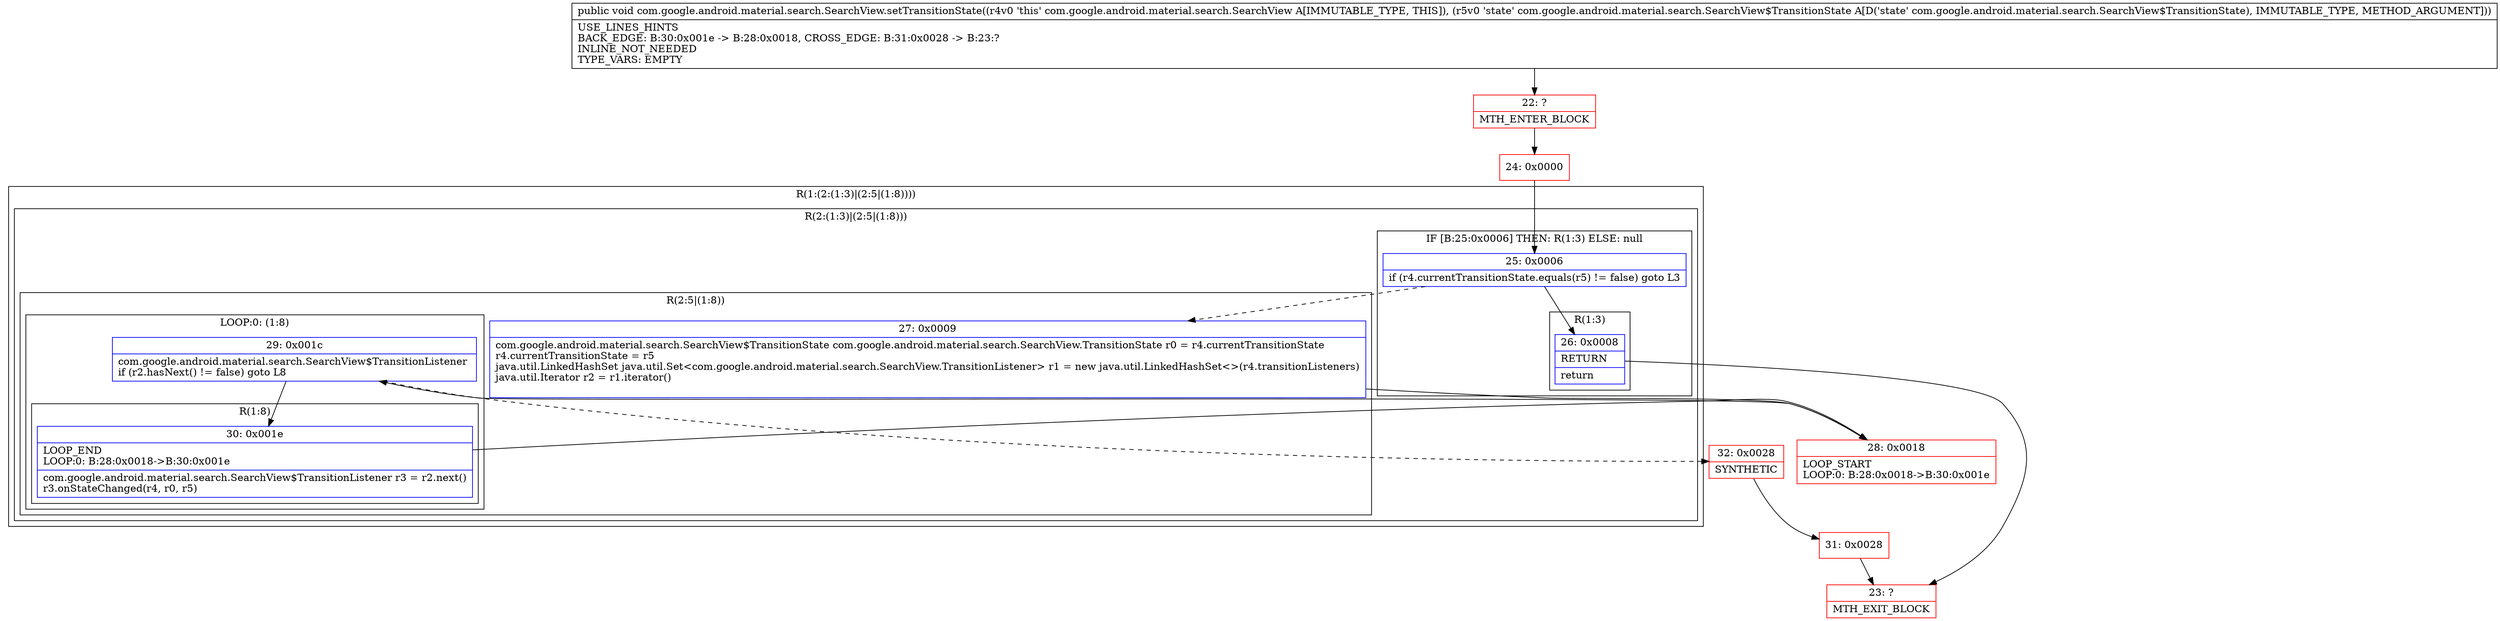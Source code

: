digraph "CFG forcom.google.android.material.search.SearchView.setTransitionState(Lcom\/google\/android\/material\/search\/SearchView$TransitionState;)V" {
subgraph cluster_Region_791337515 {
label = "R(1:(2:(1:3)|(2:5|(1:8))))";
node [shape=record,color=blue];
subgraph cluster_Region_1964201894 {
label = "R(2:(1:3)|(2:5|(1:8)))";
node [shape=record,color=blue];
subgraph cluster_IfRegion_385150485 {
label = "IF [B:25:0x0006] THEN: R(1:3) ELSE: null";
node [shape=record,color=blue];
Node_25 [shape=record,label="{25\:\ 0x0006|if (r4.currentTransitionState.equals(r5) != false) goto L3\l}"];
subgraph cluster_Region_890868382 {
label = "R(1:3)";
node [shape=record,color=blue];
Node_26 [shape=record,label="{26\:\ 0x0008|RETURN\l|return\l}"];
}
}
subgraph cluster_Region_456512165 {
label = "R(2:5|(1:8))";
node [shape=record,color=blue];
Node_27 [shape=record,label="{27\:\ 0x0009|com.google.android.material.search.SearchView$TransitionState com.google.android.material.search.SearchView.TransitionState r0 = r4.currentTransitionState\lr4.currentTransitionState = r5\ljava.util.LinkedHashSet java.util.Set\<com.google.android.material.search.SearchView.TransitionListener\> r1 = new java.util.LinkedHashSet\<\>(r4.transitionListeners)\ljava.util.Iterator r2 = r1.iterator()\l\l}"];
subgraph cluster_LoopRegion_1276898708 {
label = "LOOP:0: (1:8)";
node [shape=record,color=blue];
Node_29 [shape=record,label="{29\:\ 0x001c|com.google.android.material.search.SearchView$TransitionListener \lif (r2.hasNext() != false) goto L8\l}"];
subgraph cluster_Region_45939580 {
label = "R(1:8)";
node [shape=record,color=blue];
Node_30 [shape=record,label="{30\:\ 0x001e|LOOP_END\lLOOP:0: B:28:0x0018\-\>B:30:0x001e\l|com.google.android.material.search.SearchView$TransitionListener r3 = r2.next()\lr3.onStateChanged(r4, r0, r5)\l}"];
}
}
}
}
}
Node_22 [shape=record,color=red,label="{22\:\ ?|MTH_ENTER_BLOCK\l}"];
Node_24 [shape=record,color=red,label="{24\:\ 0x0000}"];
Node_23 [shape=record,color=red,label="{23\:\ ?|MTH_EXIT_BLOCK\l}"];
Node_28 [shape=record,color=red,label="{28\:\ 0x0018|LOOP_START\lLOOP:0: B:28:0x0018\-\>B:30:0x001e\l}"];
Node_32 [shape=record,color=red,label="{32\:\ 0x0028|SYNTHETIC\l}"];
Node_31 [shape=record,color=red,label="{31\:\ 0x0028}"];
MethodNode[shape=record,label="{public void com.google.android.material.search.SearchView.setTransitionState((r4v0 'this' com.google.android.material.search.SearchView A[IMMUTABLE_TYPE, THIS]), (r5v0 'state' com.google.android.material.search.SearchView$TransitionState A[D('state' com.google.android.material.search.SearchView$TransitionState), IMMUTABLE_TYPE, METHOD_ARGUMENT]))  | USE_LINES_HINTS\lBACK_EDGE: B:30:0x001e \-\> B:28:0x0018, CROSS_EDGE: B:31:0x0028 \-\> B:23:?\lINLINE_NOT_NEEDED\lTYPE_VARS: EMPTY\l}"];
MethodNode -> Node_22;Node_25 -> Node_26;
Node_25 -> Node_27[style=dashed];
Node_26 -> Node_23;
Node_27 -> Node_28;
Node_29 -> Node_30;
Node_29 -> Node_32[style=dashed];
Node_30 -> Node_28;
Node_22 -> Node_24;
Node_24 -> Node_25;
Node_28 -> Node_29;
Node_32 -> Node_31;
Node_31 -> Node_23;
}

